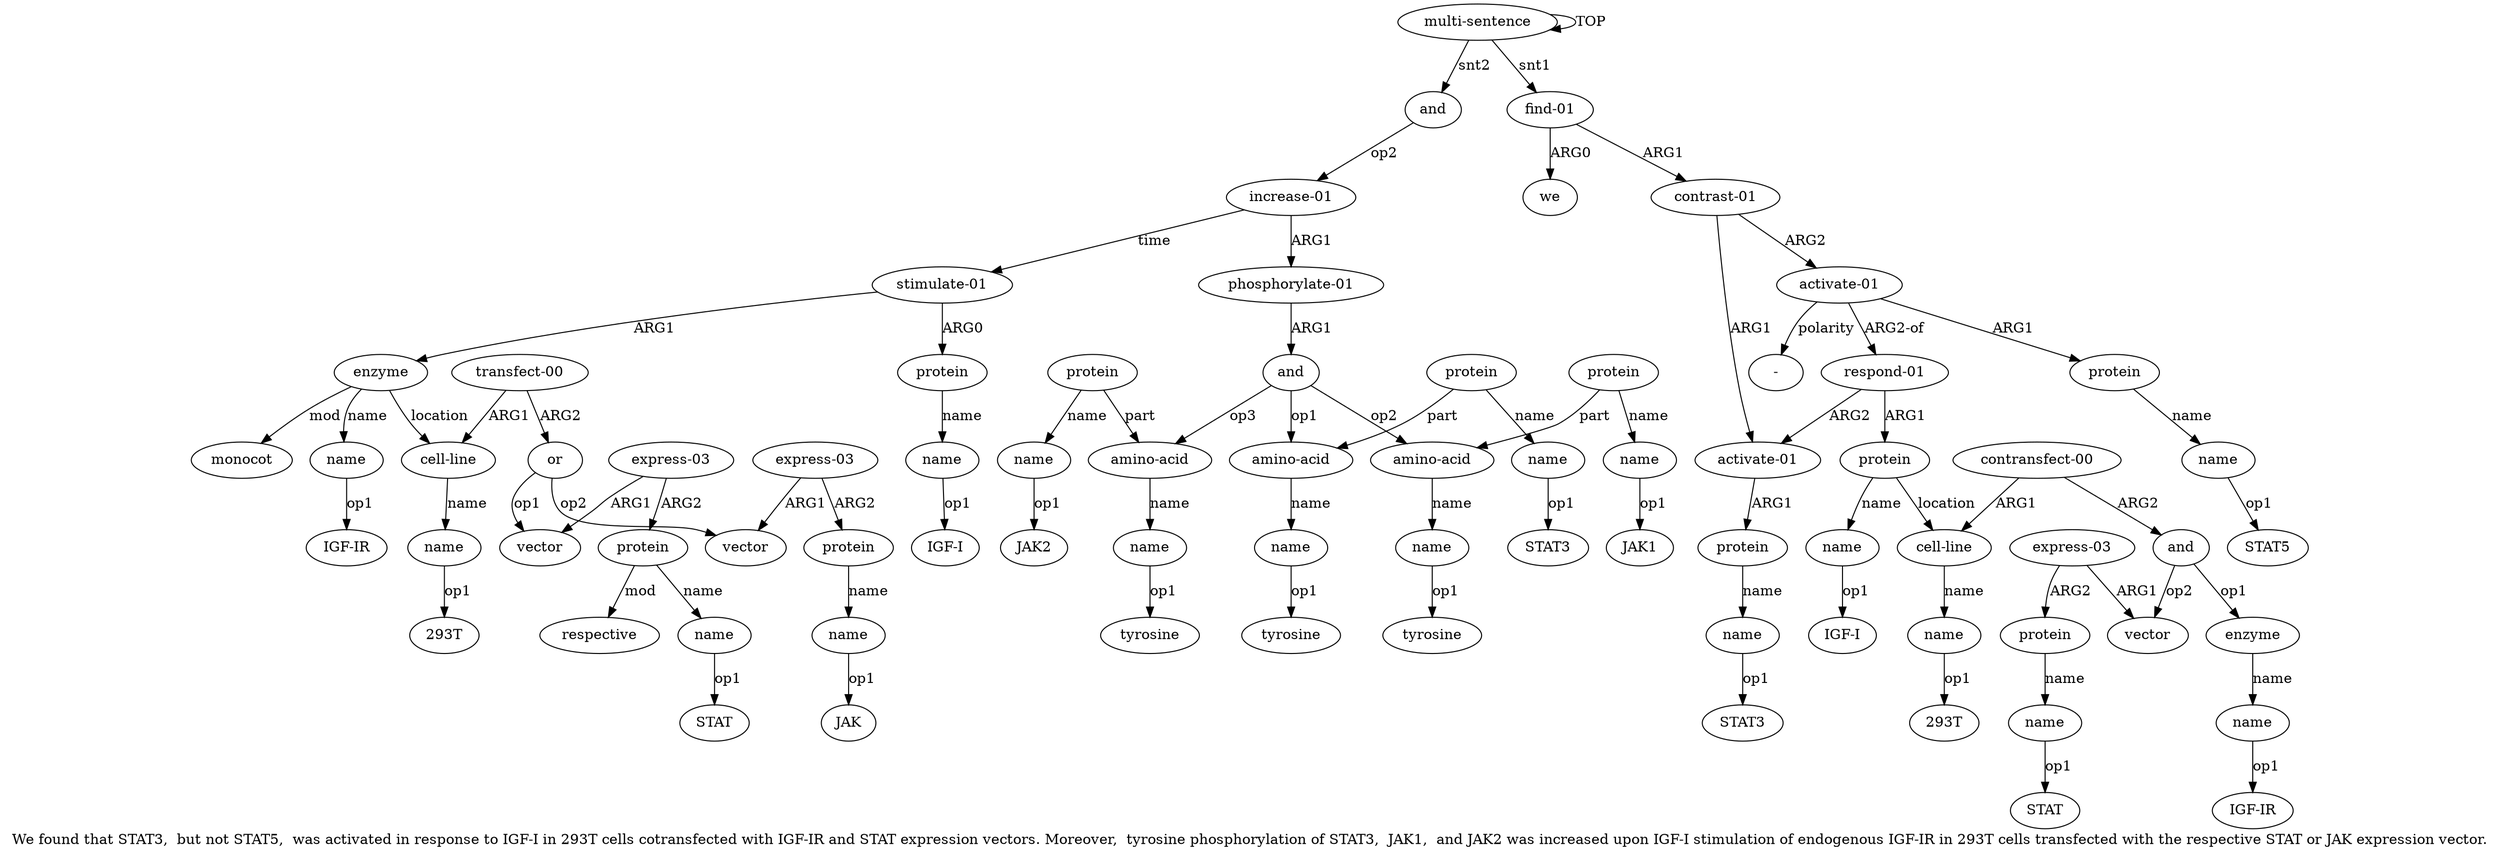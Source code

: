 digraph  {
	graph [label="We found that STAT3,  but not STAT5,  was activated in response to IGF-I in 293T cells cotransfected with IGF-IR and STAT expression \
vectors. Moreover,  tyrosine phosphorylation of STAT3,  JAK1,  and JAK2 was increased upon IGF-I stimulation of endogenous IGF-IR \
in 293T cells transfected with the respective STAT or JAK expression vector."];
	node [label="\N"];
	a20	 [color=black,
		gold_ind=20,
		gold_label=enzyme,
		label=enzyme,
		test_ind=20,
		test_label=enzyme];
	a21	 [color=black,
		gold_ind=21,
		gold_label=name,
		label=name,
		test_ind=21,
		test_label=name];
	a20 -> a21 [key=0,
	color=black,
	gold_label=name,
	label=name,
	test_label=name];
a22 [color=black,
	gold_ind=22,
	gold_label=monocot,
	label=monocot,
	test_ind=22,
	test_label=monocot];
a20 -> a22 [key=0,
color=black,
gold_label=mod,
label=mod,
test_label=mod];
a23 [color=black,
gold_ind=23,
gold_label="cell-line",
label="cell-line",
test_ind=23,
test_label="cell-line"];
a20 -> a23 [key=0,
color=black,
gold_label=location,
label=location,
test_label=location];
"a21 IGF-IR" [color=black,
gold_ind=-1,
gold_label="IGF-IR",
label="IGF-IR",
test_ind=-1,
test_label="IGF-IR"];
a21 -> "a21 IGF-IR" [key=0,
color=black,
gold_label=op1,
label=op1,
test_label=op1];
a24 [color=black,
gold_ind=24,
gold_label=name,
label=name,
test_ind=24,
test_label=name];
a23 -> a24 [key=0,
color=black,
gold_label=name,
label=name,
test_label=name];
"a24 293T" [color=black,
gold_ind=-1,
gold_label="293T",
label="293T",
test_ind=-1,
test_label="293T"];
a24 -> "a24 293T" [key=0,
color=black,
gold_label=op1,
label=op1,
test_label=op1];
a25 [color=black,
gold_ind=25,
gold_label="transfect-00",
label="transfect-00",
test_ind=25,
test_label="transfect-00"];
a25 -> a23 [key=0,
color=black,
gold_label=ARG1,
label=ARG1,
test_label=ARG1];
a26 [color=black,
gold_ind=26,
gold_label=or,
label=or,
test_ind=26,
test_label=or];
a25 -> a26 [key=0,
color=black,
gold_label=ARG2,
label=ARG2,
test_label=ARG2];
a27 [color=black,
gold_ind=27,
gold_label=vector,
label=vector,
test_ind=27,
test_label=vector];
a26 -> a27 [key=0,
color=black,
gold_label=op1,
label=op1,
test_label=op1];
a32 [color=black,
gold_ind=32,
gold_label=vector,
label=vector,
test_ind=32,
test_label=vector];
a26 -> a32 [key=0,
color=black,
gold_label=op2,
label=op2,
test_label=op2];
a28 [color=black,
gold_ind=28,
gold_label="express-03",
label="express-03",
test_ind=28,
test_label="express-03"];
a28 -> a27 [key=0,
color=black,
gold_label=ARG1,
label=ARG1,
test_label=ARG1];
a29 [color=black,
gold_ind=29,
gold_label=protein,
label=protein,
test_ind=29,
test_label=protein];
a28 -> a29 [key=0,
color=black,
gold_label=ARG2,
label=ARG2,
test_label=ARG2];
a31 [color=black,
gold_ind=31,
gold_label=respective,
label=respective,
test_ind=31,
test_label=respective];
a29 -> a31 [key=0,
color=black,
gold_label=mod,
label=mod,
test_label=mod];
a30 [color=black,
gold_ind=30,
gold_label=name,
label=name,
test_ind=30,
test_label=name];
a29 -> a30 [key=0,
color=black,
gold_label=name,
label=name,
test_label=name];
"a44 IGF-I" [color=black,
gold_ind=-1,
gold_label="IGF-I",
label="IGF-I",
test_ind=-1,
test_label="IGF-I"];
"a16 JAK2" [color=black,
gold_ind=-1,
gold_label=JAK2,
label=JAK2,
test_ind=-1,
test_label=JAK2];
"a30 STAT" [color=black,
gold_ind=-1,
gold_label=STAT,
label=STAT,
test_ind=-1,
test_label=STAT];
a30 -> "a30 STAT" [key=0,
color=black,
gold_label=op1,
label=op1,
test_label=op1];
a37 [color=black,
gold_ind=37,
gold_label=we,
label=we,
test_ind=37,
test_label=we];
"a54 STAT" [color=black,
gold_ind=-1,
gold_label=STAT,
label=STAT,
test_ind=-1,
test_label=STAT];
"a50 IGF-IR" [color=black,
gold_ind=-1,
gold_label="IGF-IR",
label="IGF-IR",
test_ind=-1,
test_label="IGF-IR"];
a36 [color=black,
gold_ind=36,
gold_label="find-01",
label="find-01",
test_ind=36,
test_label="find-01"];
a36 -> a37 [key=0,
color=black,
gold_label=ARG0,
label=ARG0,
test_label=ARG0];
a38 [color=black,
gold_ind=38,
gold_label="contrast-01",
label="contrast-01",
test_ind=38,
test_label="contrast-01"];
a36 -> a38 [key=0,
color=black,
gold_label=ARG1,
label=ARG1,
test_label=ARG1];
a33 [color=black,
gold_ind=33,
gold_label="express-03",
label="express-03",
test_ind=33,
test_label="express-03"];
a34 [color=black,
gold_ind=34,
gold_label=protein,
label=protein,
test_ind=34,
test_label=protein];
a33 -> a34 [key=0,
color=black,
gold_label=ARG2,
label=ARG2,
test_label=ARG2];
a33 -> a32 [key=0,
color=black,
gold_label=ARG1,
label=ARG1,
test_label=ARG1];
"a35 JAK" [color=black,
gold_ind=-1,
gold_label=JAK,
label=JAK,
test_ind=-1,
test_label=JAK];
a35 [color=black,
gold_ind=35,
gold_label=name,
label=name,
test_ind=35,
test_label=name];
a35 -> "a35 JAK" [key=0,
color=black,
gold_label=op1,
label=op1,
test_label=op1];
"a55 -" [color=black,
gold_ind=-1,
gold_label="-",
label="-",
test_ind=-1,
test_label="-"];
"a19 IGF-I" [color=black,
gold_ind=-1,
gold_label="IGF-I",
label="IGF-I",
test_ind=-1,
test_label="IGF-I"];
a34 -> a35 [key=0,
color=black,
gold_label=name,
label=name,
test_label=name];
"a41 STAT3" [color=black,
gold_ind=-1,
gold_label=STAT3,
label=STAT3,
test_ind=-1,
test_label=STAT3];
"a10 tyrosine" [color=black,
gold_ind=-1,
gold_label=tyrosine,
label=tyrosine,
test_ind=-1,
test_label=tyrosine];
a51 [color=black,
gold_ind=51,
gold_label=vector,
label=vector,
test_ind=51,
test_label=vector];
a50 [color=black,
gold_ind=50,
gold_label=name,
label=name,
test_ind=50,
test_label=name];
a50 -> "a50 IGF-IR" [key=0,
color=black,
gold_label=op1,
label=op1,
test_label=op1];
a53 [color=black,
gold_ind=53,
gold_label=protein,
label=protein,
test_ind=53,
test_label=protein];
a54 [color=black,
gold_ind=54,
gold_label=name,
label=name,
test_ind=54,
test_label=name];
a53 -> a54 [key=0,
color=black,
gold_label=name,
label=name,
test_label=name];
a52 [color=black,
gold_ind=52,
gold_label="express-03",
label="express-03",
test_ind=52,
test_label="express-03"];
a52 -> a51 [key=0,
color=black,
gold_label=ARG1,
label=ARG1,
test_label=ARG1];
a52 -> a53 [key=0,
color=black,
gold_label=ARG2,
label=ARG2,
test_label=ARG2];
a55 [color=black,
gold_ind=55,
gold_label="activate-01",
label="activate-01",
test_ind=55,
test_label="activate-01"];
a55 -> "a55 -" [key=0,
color=black,
gold_label=polarity,
label=polarity,
test_label=polarity];
a56 [color=black,
gold_ind=56,
gold_label=protein,
label=protein,
test_ind=56,
test_label=protein];
a55 -> a56 [key=0,
color=black,
gold_label=ARG1,
label=ARG1,
test_label=ARG1];
a42 [color=black,
gold_ind=42,
gold_label="respond-01",
label="respond-01",
test_ind=42,
test_label="respond-01"];
a55 -> a42 [key=0,
color=black,
gold_label="ARG2-of",
label="ARG2-of",
test_label="ARG2-of"];
a54 -> "a54 STAT" [key=0,
color=black,
gold_label=op1,
label=op1,
test_label=op1];
a57 [color=black,
gold_ind=57,
gold_label=name,
label=name,
test_ind=57,
test_label=name];
"a57 STAT5" [color=black,
gold_ind=-1,
gold_label=STAT5,
label=STAT5,
test_ind=-1,
test_label=STAT5];
a57 -> "a57 STAT5" [key=0,
color=black,
gold_label=op1,
label=op1,
test_label=op1];
a56 -> a57 [key=0,
color=black,
gold_label=name,
label=name,
test_label=name];
"a46 293T" [color=black,
gold_ind=-1,
gold_label="293T",
label="293T",
test_ind=-1,
test_label="293T"];
a15 [color=black,
gold_ind=15,
gold_label=protein,
label=protein,
test_ind=15,
test_label=protein];
a16 [color=black,
gold_ind=16,
gold_label=name,
label=name,
test_ind=16,
test_label=name];
a15 -> a16 [key=0,
color=black,
gold_label=name,
label=name,
test_label=name];
a13 [color=black,
gold_ind=13,
gold_label="amino-acid",
label="amino-acid",
test_ind=13,
test_label="amino-acid"];
a15 -> a13 [key=0,
color=black,
gold_label=part,
label=part,
test_label=part];
a14 [color=black,
gold_ind=14,
gold_label=name,
label=name,
test_ind=14,
test_label=name];
"a14 tyrosine" [color=black,
gold_ind=-1,
gold_label=tyrosine,
label=tyrosine,
test_ind=-1,
test_label=tyrosine];
a14 -> "a14 tyrosine" [key=0,
color=black,
gold_label=op1,
label=op1,
test_label=op1];
a17 [color=black,
gold_ind=17,
gold_label="stimulate-01",
label="stimulate-01",
test_ind=17,
test_label="stimulate-01"];
a17 -> a20 [key=0,
color=black,
gold_label=ARG1,
label=ARG1,
test_label=ARG1];
a18 [color=black,
gold_ind=18,
gold_label=protein,
label=protein,
test_ind=18,
test_label=protein];
a17 -> a18 [key=0,
color=black,
gold_label=ARG0,
label=ARG0,
test_label=ARG0];
a16 -> "a16 JAK2" [key=0,
color=black,
gold_label=op1,
label=op1,
test_label=op1];
a11 [color=black,
gold_ind=11,
gold_label=protein,
label=protein,
test_ind=11,
test_label=protein];
a12 [color=black,
gold_ind=12,
gold_label=name,
label=name,
test_ind=12,
test_label=name];
a11 -> a12 [key=0,
color=black,
gold_label=name,
label=name,
test_label=name];
a9 [color=black,
gold_ind=9,
gold_label="amino-acid",
label="amino-acid",
test_ind=9,
test_label="amino-acid"];
a11 -> a9 [key=0,
color=black,
gold_label=part,
label=part,
test_label=part];
a10 [color=black,
gold_ind=10,
gold_label=name,
label=name,
test_ind=10,
test_label=name];
a10 -> "a10 tyrosine" [key=0,
color=black,
gold_label=op1,
label=op1,
test_label=op1];
a13 -> a14 [key=0,
color=black,
gold_label=name,
label=name,
test_label=name];
"a12 JAK1" [color=black,
gold_ind=-1,
gold_label=JAK1,
label=JAK1,
test_ind=-1,
test_label=JAK1];
a12 -> "a12 JAK1" [key=0,
color=black,
gold_label=op1,
label=op1,
test_label=op1];
a39 [color=black,
gold_ind=39,
gold_label="activate-01",
label="activate-01",
test_ind=39,
test_label="activate-01"];
a40 [color=black,
gold_ind=40,
gold_label=protein,
label=protein,
test_ind=40,
test_label=protein];
a39 -> a40 [key=0,
color=black,
gold_label=ARG1,
label=ARG1,
test_label=ARG1];
a38 -> a55 [key=0,
color=black,
gold_label=ARG2,
label=ARG2,
test_label=ARG2];
a38 -> a39 [key=0,
color=black,
gold_label=ARG1,
label=ARG1,
test_label=ARG1];
a19 [color=black,
gold_ind=19,
gold_label=name,
label=name,
test_ind=19,
test_label=name];
a19 -> "a19 IGF-I" [key=0,
color=black,
gold_label=op1,
label=op1,
test_label=op1];
a18 -> a19 [key=0,
color=black,
gold_label=name,
label=name,
test_label=name];
a1 [color=black,
gold_ind=1,
gold_label=and,
label=and,
test_ind=1,
test_label=and];
a2 [color=black,
gold_ind=2,
gold_label="increase-01",
label="increase-01",
test_ind=2,
test_label="increase-01"];
a1 -> a2 [key=0,
color=black,
gold_label=op2,
label=op2,
test_label=op2];
a0 [color=black,
gold_ind=0,
gold_label="multi-sentence",
label="multi-sentence",
test_ind=0,
test_label="multi-sentence"];
a0 -> a36 [key=0,
color=black,
gold_label=snt1,
label=snt1,
test_label=snt1];
a0 -> a1 [key=0,
color=black,
gold_label=snt2,
label=snt2,
test_label=snt2];
a0 -> a0 [key=0,
color=black,
gold_label=TOP,
label=TOP,
test_label=TOP];
a3 [color=black,
gold_ind=3,
gold_label="phosphorylate-01",
label="phosphorylate-01",
test_ind=3,
test_label="phosphorylate-01"];
a4 [color=black,
gold_ind=4,
gold_label=and,
label=and,
test_ind=4,
test_label=and];
a3 -> a4 [key=0,
color=black,
gold_label=ARG1,
label=ARG1,
test_label=ARG1];
a2 -> a17 [key=0,
color=black,
gold_label=time,
label=time,
test_label=time];
a2 -> a3 [key=0,
color=black,
gold_label=ARG1,
label=ARG1,
test_label=ARG1];
a5 [color=black,
gold_ind=5,
gold_label="amino-acid",
label="amino-acid",
test_ind=5,
test_label="amino-acid"];
a6 [color=black,
gold_ind=6,
gold_label=name,
label=name,
test_ind=6,
test_label=name];
a5 -> a6 [key=0,
color=black,
gold_label=name,
label=name,
test_label=name];
a4 -> a13 [key=0,
color=black,
gold_label=op3,
label=op3,
test_label=op3];
a4 -> a5 [key=0,
color=black,
gold_label=op1,
label=op1,
test_label=op1];
a4 -> a9 [key=0,
color=black,
gold_label=op2,
label=op2,
test_label=op2];
a7 [color=black,
gold_ind=7,
gold_label=protein,
label=protein,
test_ind=7,
test_label=protein];
a7 -> a5 [key=0,
color=black,
gold_label=part,
label=part,
test_label=part];
a8 [color=black,
gold_ind=8,
gold_label=name,
label=name,
test_ind=8,
test_label=name];
a7 -> a8 [key=0,
color=black,
gold_label=name,
label=name,
test_label=name];
"a6 tyrosine" [color=black,
gold_ind=-1,
gold_label=tyrosine,
label=tyrosine,
test_ind=-1,
test_label=tyrosine];
a6 -> "a6 tyrosine" [key=0,
color=black,
gold_label=op1,
label=op1,
test_label=op1];
a9 -> a10 [key=0,
color=black,
gold_label=name,
label=name,
test_label=name];
"a8 STAT3" [color=black,
gold_ind=-1,
gold_label=STAT3,
label=STAT3,
test_ind=-1,
test_label=STAT3];
a8 -> "a8 STAT3" [key=0,
color=black,
gold_label=op1,
label=op1,
test_label=op1];
a46 [color=black,
gold_ind=46,
gold_label=name,
label=name,
test_ind=46,
test_label=name];
a46 -> "a46 293T" [key=0,
color=black,
gold_label=op1,
label=op1,
test_label=op1];
a47 [color=black,
gold_ind=47,
gold_label="contransfect-00",
label="contransfect-00",
test_ind=47,
test_label="contransfect-00"];
a45 [color=black,
gold_ind=45,
gold_label="cell-line",
label="cell-line",
test_ind=45,
test_label="cell-line"];
a47 -> a45 [key=0,
color=black,
gold_label=ARG1,
label=ARG1,
test_label=ARG1];
a48 [color=black,
gold_ind=48,
gold_label=and,
label=and,
test_ind=48,
test_label=and];
a47 -> a48 [key=0,
color=black,
gold_label=ARG2,
label=ARG2,
test_label=ARG2];
a44 [color=black,
gold_ind=44,
gold_label=name,
label=name,
test_ind=44,
test_label=name];
a44 -> "a44 IGF-I" [key=0,
color=black,
gold_label=op1,
label=op1,
test_label=op1];
a45 -> a46 [key=0,
color=black,
gold_label=name,
label=name,
test_label=name];
a42 -> a39 [key=0,
color=black,
gold_label=ARG2,
label=ARG2,
test_label=ARG2];
a43 [color=black,
gold_ind=43,
gold_label=protein,
label=protein,
test_ind=43,
test_label=protein];
a42 -> a43 [key=0,
color=black,
gold_label=ARG1,
label=ARG1,
test_label=ARG1];
a43 -> a44 [key=0,
color=black,
gold_label=name,
label=name,
test_label=name];
a43 -> a45 [key=0,
color=black,
gold_label=location,
label=location,
test_label=location];
a41 [color=black,
gold_ind=41,
gold_label=name,
label=name,
test_ind=41,
test_label=name];
a40 -> a41 [key=0,
color=black,
gold_label=name,
label=name,
test_label=name];
a41 -> "a41 STAT3" [key=0,
color=black,
gold_label=op1,
label=op1,
test_label=op1];
a48 -> a51 [key=0,
color=black,
gold_label=op2,
label=op2,
test_label=op2];
a49 [color=black,
gold_ind=49,
gold_label=enzyme,
label=enzyme,
test_ind=49,
test_label=enzyme];
a48 -> a49 [key=0,
color=black,
gold_label=op1,
label=op1,
test_label=op1];
a49 -> a50 [key=0,
color=black,
gold_label=name,
label=name,
test_label=name];
}
